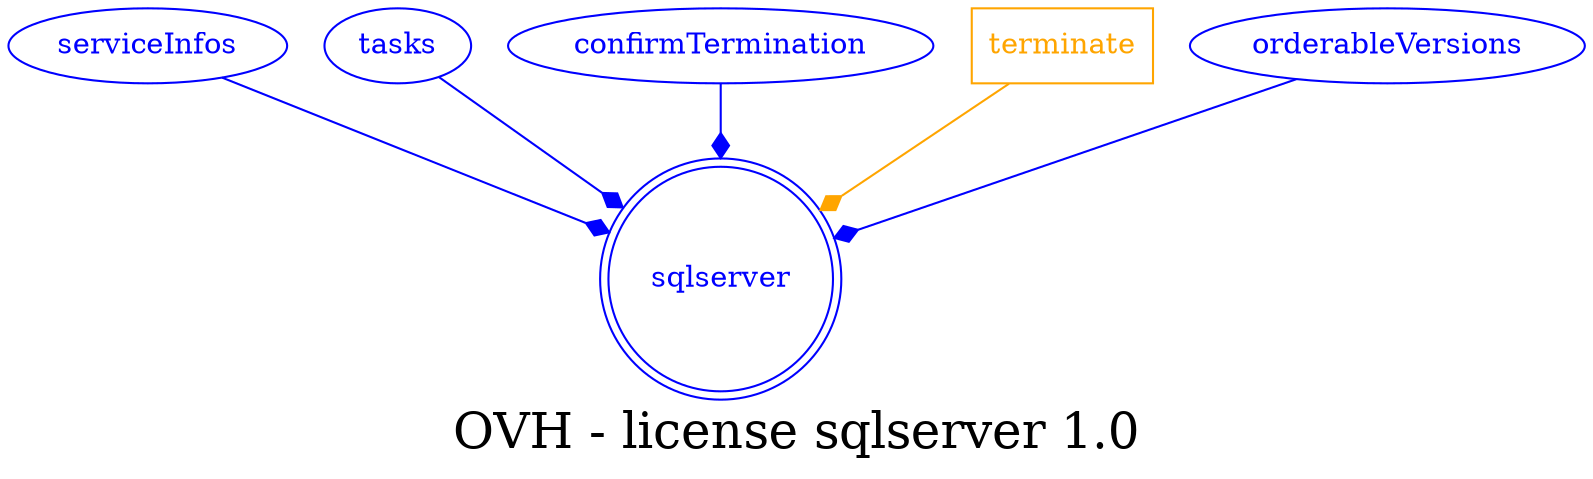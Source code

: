 digraph LexiconGraph {
graph[label="OVH - license sqlserver 1.0", fontsize=24]
splines=true
"sqlserver" [color=blue, fontcolor=blue, shape=doublecircle]
"serviceInfos" -> "sqlserver" [color=blue, fontcolor=blue, arrowhead=diamond, arrowtail=none]
"serviceInfos" [color=blue, fontcolor=blue, shape=ellipse]
"tasks" -> "sqlserver" [color=blue, fontcolor=blue, arrowhead=diamond, arrowtail=none]
"tasks" [color=blue, fontcolor=blue, shape=ellipse]
"confirmTermination" -> "sqlserver" [color=blue, fontcolor=blue, arrowhead=diamond, arrowtail=none]
"confirmTermination" [color=blue, fontcolor=blue, shape=ellipse]
"terminate" [color=orange, fontcolor=orange, shape=box]
"terminate" -> "sqlserver" [color=orange, fontcolor=orange, arrowhead=diamond, arrowtail=none]
"orderableVersions" -> "sqlserver" [color=blue, fontcolor=blue, arrowhead=diamond, arrowtail=none]
"orderableVersions" [color=blue, fontcolor=blue, shape=ellipse]
}
